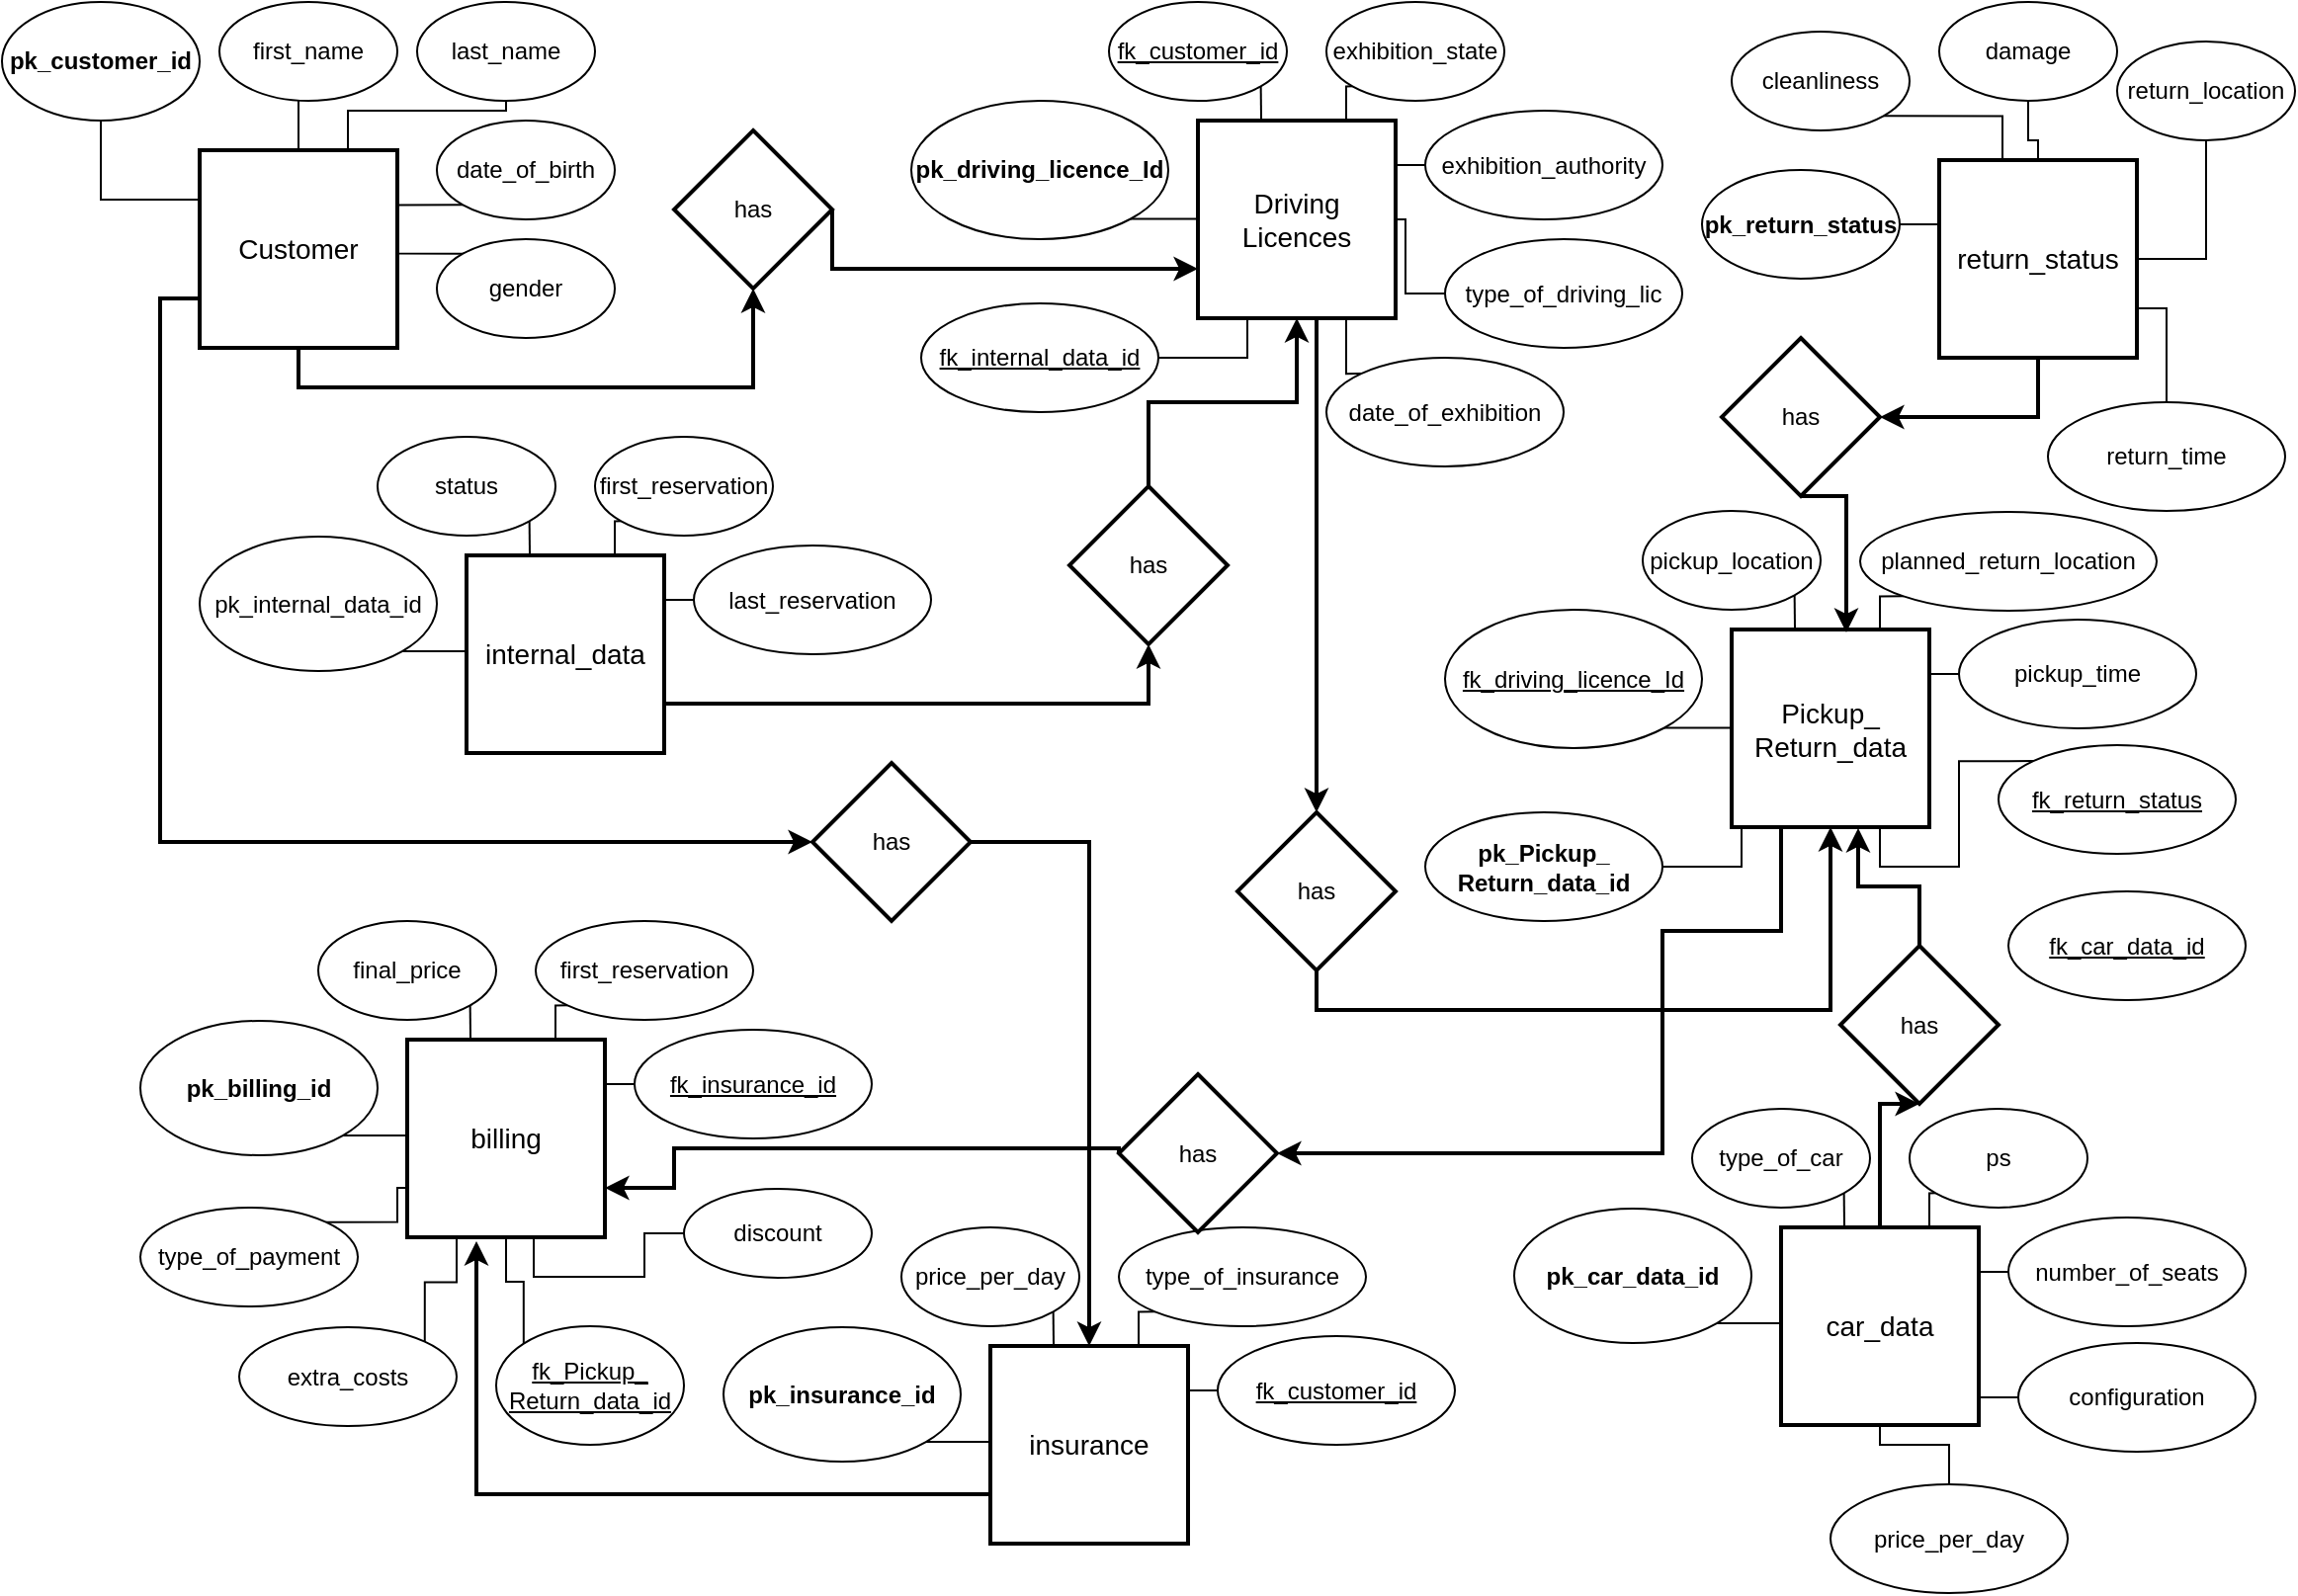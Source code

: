 <mxfile version="12.2.4" type="device" pages="1"><diagram id="8v6KsvQAqmQpDWRTodU2" name="Page-1"><mxGraphModel dx="1408" dy="777" grid="1" gridSize="10" guides="1" tooltips="1" connect="1" arrows="1" fold="1" page="1" pageScale="1" pageWidth="1169" pageHeight="827" math="0" shadow="0"><root><mxCell id="0"/><mxCell id="1" parent="0"/><mxCell id="tbabkfvFw17a81fnTqIx-90" style="edgeStyle=orthogonalEdgeStyle;rounded=0;orthogonalLoop=1;jettySize=auto;html=1;exitX=0.5;exitY=1;exitDx=0;exitDy=0;entryX=0.5;entryY=1;entryDx=0;entryDy=0;endArrow=classic;endFill=1;strokeWidth=2;" edge="1" parent="1" source="tbabkfvFw17a81fnTqIx-27" target="tbabkfvFw17a81fnTqIx-88"><mxGeometry relative="1" as="geometry"/></mxCell><mxCell id="tbabkfvFw17a81fnTqIx-181" style="edgeStyle=orthogonalEdgeStyle;rounded=0;orthogonalLoop=1;jettySize=auto;html=1;exitX=1;exitY=0.5;exitDx=0;exitDy=0;entryX=0.5;entryY=0;entryDx=0;entryDy=0;endArrow=classic;endFill=1;strokeWidth=2;" edge="1" parent="1" source="tbabkfvFw17a81fnTqIx-194" target="tbabkfvFw17a81fnTqIx-161"><mxGeometry relative="1" as="geometry"/></mxCell><mxCell id="tbabkfvFw17a81fnTqIx-27" value="Customer" style="strokeWidth=2;whiteSpace=wrap;html=1;align=center;fontSize=14;" vertex="1" parent="1"><mxGeometry x="100" y="85" width="100" height="100" as="geometry"/></mxCell><mxCell id="tbabkfvFw17a81fnTqIx-48" style="edgeStyle=orthogonalEdgeStyle;rounded=0;orthogonalLoop=1;jettySize=auto;html=1;entryX=0;entryY=0.25;entryDx=0;entryDy=0;endArrow=none;endFill=0;" edge="1" parent="1" source="tbabkfvFw17a81fnTqIx-28" target="tbabkfvFw17a81fnTqIx-27"><mxGeometry relative="1" as="geometry"/></mxCell><mxCell id="tbabkfvFw17a81fnTqIx-28" value="&lt;b&gt;pk_customer_id&lt;/b&gt;" style="ellipse;whiteSpace=wrap;html=1;" vertex="1" parent="1"><mxGeometry y="10" width="100" height="60" as="geometry"/></mxCell><mxCell id="tbabkfvFw17a81fnTqIx-49" value="" style="edgeStyle=orthogonalEdgeStyle;rounded=0;orthogonalLoop=1;jettySize=auto;html=1;endArrow=none;endFill=0;" edge="1" parent="1" source="tbabkfvFw17a81fnTqIx-32" target="tbabkfvFw17a81fnTqIx-27"><mxGeometry relative="1" as="geometry"><Array as="points"><mxPoint x="150" y="70"/><mxPoint x="150" y="70"/></Array></mxGeometry></mxCell><mxCell id="tbabkfvFw17a81fnTqIx-32" value="first_name" style="ellipse;whiteSpace=wrap;html=1;" vertex="1" parent="1"><mxGeometry x="110" y="10" width="90" height="50" as="geometry"/></mxCell><mxCell id="tbabkfvFw17a81fnTqIx-52" style="edgeStyle=orthogonalEdgeStyle;rounded=0;orthogonalLoop=1;jettySize=auto;html=1;exitX=0.5;exitY=1;exitDx=0;exitDy=0;entryX=0.75;entryY=0;entryDx=0;entryDy=0;endArrow=none;endFill=0;" edge="1" parent="1" source="tbabkfvFw17a81fnTqIx-33" target="tbabkfvFw17a81fnTqIx-27"><mxGeometry relative="1" as="geometry"><Array as="points"><mxPoint x="255" y="65"/><mxPoint x="175" y="65"/></Array></mxGeometry></mxCell><mxCell id="tbabkfvFw17a81fnTqIx-33" value="last_name" style="ellipse;whiteSpace=wrap;html=1;" vertex="1" parent="1"><mxGeometry x="210" y="10" width="90" height="50" as="geometry"/></mxCell><mxCell id="tbabkfvFw17a81fnTqIx-53" style="edgeStyle=orthogonalEdgeStyle;rounded=0;orthogonalLoop=1;jettySize=auto;html=1;exitX=0;exitY=1;exitDx=0;exitDy=0;entryX=1;entryY=0.33;entryDx=0;entryDy=0;entryPerimeter=0;endArrow=none;endFill=0;" edge="1" parent="1" source="tbabkfvFw17a81fnTqIx-34" target="tbabkfvFw17a81fnTqIx-27"><mxGeometry relative="1" as="geometry"/></mxCell><mxCell id="tbabkfvFw17a81fnTqIx-34" value="date_of_birth" style="ellipse;whiteSpace=wrap;html=1;" vertex="1" parent="1"><mxGeometry x="220" y="70" width="90" height="50" as="geometry"/></mxCell><mxCell id="tbabkfvFw17a81fnTqIx-119" style="edgeStyle=orthogonalEdgeStyle;rounded=0;orthogonalLoop=1;jettySize=auto;html=1;exitX=0.75;exitY=1;exitDx=0;exitDy=0;entryX=0.5;entryY=0;entryDx=0;entryDy=0;endArrow=classic;endFill=1;strokeWidth=2;" edge="1" parent="1" source="tbabkfvFw17a81fnTqIx-36" target="tbabkfvFw17a81fnTqIx-116"><mxGeometry relative="1" as="geometry"><Array as="points"><mxPoint x="665" y="170"/></Array></mxGeometry></mxCell><mxCell id="tbabkfvFw17a81fnTqIx-36" value="Driving Licences" style="strokeWidth=2;whiteSpace=wrap;html=1;align=center;fontSize=14;" vertex="1" parent="1"><mxGeometry x="605" y="70" width="100" height="100" as="geometry"/></mxCell><mxCell id="tbabkfvFw17a81fnTqIx-56" style="edgeStyle=orthogonalEdgeStyle;rounded=0;orthogonalLoop=1;jettySize=auto;html=1;exitX=1;exitY=1;exitDx=0;exitDy=0;entryX=0.32;entryY=-0.01;entryDx=0;entryDy=0;entryPerimeter=0;endArrow=none;endFill=0;" edge="1" parent="1" source="tbabkfvFw17a81fnTqIx-37" target="tbabkfvFw17a81fnTqIx-36"><mxGeometry relative="1" as="geometry"/></mxCell><mxCell id="tbabkfvFw17a81fnTqIx-37" value="&lt;u&gt;fk_customer_id&lt;/u&gt;" style="ellipse;whiteSpace=wrap;html=1;" vertex="1" parent="1"><mxGeometry x="560" y="10" width="90" height="50" as="geometry"/></mxCell><mxCell id="tbabkfvFw17a81fnTqIx-57" style="edgeStyle=orthogonalEdgeStyle;rounded=0;orthogonalLoop=1;jettySize=auto;html=1;exitX=0;exitY=1;exitDx=0;exitDy=0;entryX=0.75;entryY=0;entryDx=0;entryDy=0;endArrow=none;endFill=0;" edge="1" parent="1" source="tbabkfvFw17a81fnTqIx-38" target="tbabkfvFw17a81fnTqIx-36"><mxGeometry relative="1" as="geometry"/></mxCell><mxCell id="tbabkfvFw17a81fnTqIx-38" value="exhibition_state" style="ellipse;whiteSpace=wrap;html=1;" vertex="1" parent="1"><mxGeometry x="670" y="10" width="90" height="50" as="geometry"/></mxCell><mxCell id="tbabkfvFw17a81fnTqIx-55" style="edgeStyle=orthogonalEdgeStyle;rounded=0;orthogonalLoop=1;jettySize=auto;html=1;exitX=1;exitY=1;exitDx=0;exitDy=0;entryX=0;entryY=0.39;entryDx=0;entryDy=0;entryPerimeter=0;endArrow=none;endFill=0;" edge="1" parent="1" source="tbabkfvFw17a81fnTqIx-39" target="tbabkfvFw17a81fnTqIx-36"><mxGeometry relative="1" as="geometry"/></mxCell><mxCell id="tbabkfvFw17a81fnTqIx-39" value="&lt;b&gt;pk_driving_licence_Id&lt;/b&gt;" style="ellipse;whiteSpace=wrap;html=1;" vertex="1" parent="1"><mxGeometry x="460" y="60" width="130" height="70" as="geometry"/></mxCell><mxCell id="tbabkfvFw17a81fnTqIx-62" style="edgeStyle=orthogonalEdgeStyle;rounded=0;orthogonalLoop=1;jettySize=auto;html=1;exitX=0;exitY=0.5;exitDx=0;exitDy=0;entryX=1;entryY=0.25;entryDx=0;entryDy=0;endArrow=none;endFill=0;" edge="1" parent="1" source="tbabkfvFw17a81fnTqIx-40" target="tbabkfvFw17a81fnTqIx-36"><mxGeometry relative="1" as="geometry"/></mxCell><mxCell id="tbabkfvFw17a81fnTqIx-40" value="exhibition_authority" style="ellipse;whiteSpace=wrap;html=1;" vertex="1" parent="1"><mxGeometry x="720" y="65" width="120" height="55" as="geometry"/></mxCell><mxCell id="tbabkfvFw17a81fnTqIx-61" style="edgeStyle=orthogonalEdgeStyle;rounded=0;orthogonalLoop=1;jettySize=auto;html=1;exitX=0;exitY=0.5;exitDx=0;exitDy=0;endArrow=none;endFill=0;" edge="1" parent="1" source="tbabkfvFw17a81fnTqIx-41" target="tbabkfvFw17a81fnTqIx-36"><mxGeometry relative="1" as="geometry"/></mxCell><mxCell id="tbabkfvFw17a81fnTqIx-41" value="type_of_driving_lic" style="ellipse;whiteSpace=wrap;html=1;" vertex="1" parent="1"><mxGeometry x="730" y="130" width="120" height="55" as="geometry"/></mxCell><mxCell id="tbabkfvFw17a81fnTqIx-63" style="edgeStyle=orthogonalEdgeStyle;rounded=0;orthogonalLoop=1;jettySize=auto;html=1;exitX=0;exitY=0;exitDx=0;exitDy=0;entryX=0.75;entryY=1;entryDx=0;entryDy=0;endArrow=none;endFill=0;" edge="1" parent="1" source="tbabkfvFw17a81fnTqIx-43" target="tbabkfvFw17a81fnTqIx-36"><mxGeometry relative="1" as="geometry"/></mxCell><mxCell id="tbabkfvFw17a81fnTqIx-43" value="date_of_exhibition" style="ellipse;whiteSpace=wrap;html=1;" vertex="1" parent="1"><mxGeometry x="670" y="190" width="120" height="55" as="geometry"/></mxCell><mxCell id="tbabkfvFw17a81fnTqIx-54" style="edgeStyle=orthogonalEdgeStyle;rounded=0;orthogonalLoop=1;jettySize=auto;html=1;exitX=0;exitY=0;exitDx=0;exitDy=0;entryX=1;entryY=0.5;entryDx=0;entryDy=0;endArrow=none;endFill=0;" edge="1" parent="1" source="tbabkfvFw17a81fnTqIx-44" target="tbabkfvFw17a81fnTqIx-27"><mxGeometry relative="1" as="geometry"/></mxCell><mxCell id="tbabkfvFw17a81fnTqIx-44" value="gender" style="ellipse;whiteSpace=wrap;html=1;" vertex="1" parent="1"><mxGeometry x="220" y="130" width="90" height="50" as="geometry"/></mxCell><mxCell id="tbabkfvFw17a81fnTqIx-71" value="internal_data" style="strokeWidth=2;whiteSpace=wrap;html=1;align=center;fontSize=14;" vertex="1" parent="1"><mxGeometry x="235" y="290" width="100" height="100" as="geometry"/></mxCell><mxCell id="tbabkfvFw17a81fnTqIx-72" style="edgeStyle=orthogonalEdgeStyle;rounded=0;orthogonalLoop=1;jettySize=auto;html=1;exitX=1;exitY=1;exitDx=0;exitDy=0;entryX=0.32;entryY=-0.01;entryDx=0;entryDy=0;entryPerimeter=0;endArrow=none;endFill=0;" edge="1" source="tbabkfvFw17a81fnTqIx-73" target="tbabkfvFw17a81fnTqIx-71" parent="1"><mxGeometry relative="1" as="geometry"/></mxCell><mxCell id="tbabkfvFw17a81fnTqIx-73" value="status" style="ellipse;whiteSpace=wrap;html=1;" vertex="1" parent="1"><mxGeometry x="190" y="230" width="90" height="50" as="geometry"/></mxCell><mxCell id="tbabkfvFw17a81fnTqIx-74" style="edgeStyle=orthogonalEdgeStyle;rounded=0;orthogonalLoop=1;jettySize=auto;html=1;exitX=0;exitY=1;exitDx=0;exitDy=0;entryX=0.75;entryY=0;entryDx=0;entryDy=0;endArrow=none;endFill=0;" edge="1" source="tbabkfvFw17a81fnTqIx-75" target="tbabkfvFw17a81fnTqIx-71" parent="1"><mxGeometry relative="1" as="geometry"/></mxCell><mxCell id="tbabkfvFw17a81fnTqIx-75" value="first_reservation" style="ellipse;whiteSpace=wrap;html=1;" vertex="1" parent="1"><mxGeometry x="300" y="230" width="90" height="50" as="geometry"/></mxCell><mxCell id="tbabkfvFw17a81fnTqIx-76" style="edgeStyle=orthogonalEdgeStyle;rounded=0;orthogonalLoop=1;jettySize=auto;html=1;exitX=1;exitY=1;exitDx=0;exitDy=0;entryX=0;entryY=0.39;entryDx=0;entryDy=0;entryPerimeter=0;endArrow=none;endFill=0;" edge="1" source="tbabkfvFw17a81fnTqIx-77" target="tbabkfvFw17a81fnTqIx-71" parent="1"><mxGeometry relative="1" as="geometry"/></mxCell><mxCell id="tbabkfvFw17a81fnTqIx-77" value="pk_internal_data_id" style="ellipse;whiteSpace=wrap;html=1;" vertex="1" parent="1"><mxGeometry x="100" y="280.5" width="120" height="68" as="geometry"/></mxCell><mxCell id="tbabkfvFw17a81fnTqIx-78" style="edgeStyle=orthogonalEdgeStyle;rounded=0;orthogonalLoop=1;jettySize=auto;html=1;exitX=0;exitY=0.5;exitDx=0;exitDy=0;entryX=1;entryY=0.25;entryDx=0;entryDy=0;endArrow=none;endFill=0;" edge="1" source="tbabkfvFw17a81fnTqIx-79" target="tbabkfvFw17a81fnTqIx-71" parent="1"><mxGeometry relative="1" as="geometry"/></mxCell><mxCell id="tbabkfvFw17a81fnTqIx-79" value="last_reservation" style="ellipse;whiteSpace=wrap;html=1;" vertex="1" parent="1"><mxGeometry x="350" y="285" width="120" height="55" as="geometry"/></mxCell><mxCell id="tbabkfvFw17a81fnTqIx-87" style="edgeStyle=orthogonalEdgeStyle;rounded=0;orthogonalLoop=1;jettySize=auto;html=1;exitX=1;exitY=0.5;exitDx=0;exitDy=0;entryX=0.25;entryY=1;entryDx=0;entryDy=0;endArrow=none;endFill=0;" edge="1" parent="1" source="tbabkfvFw17a81fnTqIx-86" target="tbabkfvFw17a81fnTqIx-36"><mxGeometry relative="1" as="geometry"/></mxCell><mxCell id="tbabkfvFw17a81fnTqIx-86" value="&lt;u&gt;fk_internal_data_id&lt;/u&gt;" style="ellipse;whiteSpace=wrap;html=1;" vertex="1" parent="1"><mxGeometry x="465" y="162.5" width="120" height="55" as="geometry"/></mxCell><mxCell id="tbabkfvFw17a81fnTqIx-118" style="edgeStyle=orthogonalEdgeStyle;rounded=0;orthogonalLoop=1;jettySize=auto;html=1;exitX=1;exitY=0.5;exitDx=0;exitDy=0;entryX=0;entryY=0.75;entryDx=0;entryDy=0;endArrow=classic;endFill=1;strokeWidth=2;" edge="1" parent="1" source="tbabkfvFw17a81fnTqIx-88" target="tbabkfvFw17a81fnTqIx-36"><mxGeometry relative="1" as="geometry"><Array as="points"><mxPoint x="420" y="145"/></Array></mxGeometry></mxCell><mxCell id="tbabkfvFw17a81fnTqIx-88" value="has" style="rhombus;whiteSpace=wrap;html=1;strokeWidth=2;" vertex="1" parent="1"><mxGeometry x="340" y="75" width="80" height="80" as="geometry"/></mxCell><mxCell id="tbabkfvFw17a81fnTqIx-95" style="edgeStyle=orthogonalEdgeStyle;rounded=0;orthogonalLoop=1;jettySize=auto;html=1;exitX=0.5;exitY=0;exitDx=0;exitDy=0;entryX=0.5;entryY=1;entryDx=0;entryDy=0;endArrow=classic;endFill=1;strokeWidth=2;" edge="1" parent="1" source="tbabkfvFw17a81fnTqIx-89" target="tbabkfvFw17a81fnTqIx-36"><mxGeometry relative="1" as="geometry"/></mxCell><mxCell id="tbabkfvFw17a81fnTqIx-89" value="has" style="rhombus;whiteSpace=wrap;html=1;strokeWidth=2;" vertex="1" parent="1"><mxGeometry x="540" y="255" width="80" height="80" as="geometry"/></mxCell><mxCell id="tbabkfvFw17a81fnTqIx-94" style="edgeStyle=orthogonalEdgeStyle;rounded=0;orthogonalLoop=1;jettySize=auto;html=1;exitX=1;exitY=0.75;exitDx=0;exitDy=0;entryX=0.5;entryY=1;entryDx=0;entryDy=0;endArrow=classic;endFill=1;strokeWidth=2;" edge="1" parent="1" source="tbabkfvFw17a81fnTqIx-71" target="tbabkfvFw17a81fnTqIx-89"><mxGeometry relative="1" as="geometry"><mxPoint x="335" y="365" as="sourcePoint"/><mxPoint x="655" y="170" as="targetPoint"/></mxGeometry></mxCell><mxCell id="tbabkfvFw17a81fnTqIx-175" style="edgeStyle=orthogonalEdgeStyle;rounded=0;orthogonalLoop=1;jettySize=auto;html=1;entryX=1;entryY=0.75;entryDx=0;entryDy=0;endArrow=classic;endFill=1;strokeWidth=2;exitX=0;exitY=0.5;exitDx=0;exitDy=0;" edge="1" parent="1" source="tbabkfvFw17a81fnTqIx-191" target="tbabkfvFw17a81fnTqIx-170"><mxGeometry relative="1" as="geometry"><mxPoint x="560" y="590" as="sourcePoint"/><Array as="points"><mxPoint x="565" y="590"/><mxPoint x="340" y="590"/><mxPoint x="340" y="610"/></Array></mxGeometry></mxCell><mxCell id="tbabkfvFw17a81fnTqIx-100" value="&lt;div&gt;Pickup_&lt;/div&gt;&lt;div&gt;Return_data&lt;br&gt;&lt;/div&gt;" style="strokeWidth=2;whiteSpace=wrap;html=1;align=center;fontSize=14;" vertex="1" parent="1"><mxGeometry x="875" y="327.5" width="100" height="100" as="geometry"/></mxCell><mxCell id="tbabkfvFw17a81fnTqIx-101" style="edgeStyle=orthogonalEdgeStyle;rounded=0;orthogonalLoop=1;jettySize=auto;html=1;exitX=1;exitY=1;exitDx=0;exitDy=0;entryX=0.32;entryY=-0.01;entryDx=0;entryDy=0;entryPerimeter=0;endArrow=none;endFill=0;" edge="1" parent="1" source="tbabkfvFw17a81fnTqIx-102" target="tbabkfvFw17a81fnTqIx-100"><mxGeometry relative="1" as="geometry"/></mxCell><mxCell id="tbabkfvFw17a81fnTqIx-102" value="pickup_location" style="ellipse;whiteSpace=wrap;html=1;" vertex="1" parent="1"><mxGeometry x="830" y="267.5" width="90" height="50" as="geometry"/></mxCell><mxCell id="tbabkfvFw17a81fnTqIx-103" style="edgeStyle=orthogonalEdgeStyle;rounded=0;orthogonalLoop=1;jettySize=auto;html=1;exitX=0;exitY=1;exitDx=0;exitDy=0;entryX=0.75;entryY=0;entryDx=0;entryDy=0;endArrow=none;endFill=0;" edge="1" parent="1" source="tbabkfvFw17a81fnTqIx-104" target="tbabkfvFw17a81fnTqIx-100"><mxGeometry relative="1" as="geometry"/></mxCell><mxCell id="tbabkfvFw17a81fnTqIx-104" value="planned_return_location" style="ellipse;whiteSpace=wrap;html=1;" vertex="1" parent="1"><mxGeometry x="940" y="268" width="150" height="50" as="geometry"/></mxCell><mxCell id="tbabkfvFw17a81fnTqIx-105" style="edgeStyle=orthogonalEdgeStyle;rounded=0;orthogonalLoop=1;jettySize=auto;html=1;exitX=1;exitY=1;exitDx=0;exitDy=0;entryX=0;entryY=0.39;entryDx=0;entryDy=0;entryPerimeter=0;endArrow=none;endFill=0;" edge="1" parent="1" source="tbabkfvFw17a81fnTqIx-106" target="tbabkfvFw17a81fnTqIx-100"><mxGeometry relative="1" as="geometry"/></mxCell><mxCell id="tbabkfvFw17a81fnTqIx-106" value="&lt;u&gt;fk_driving_licence_Id&lt;/u&gt;" style="ellipse;whiteSpace=wrap;html=1;" vertex="1" parent="1"><mxGeometry x="730" y="317.5" width="130" height="70" as="geometry"/></mxCell><mxCell id="tbabkfvFw17a81fnTqIx-107" style="edgeStyle=orthogonalEdgeStyle;rounded=0;orthogonalLoop=1;jettySize=auto;html=1;exitX=0;exitY=0.5;exitDx=0;exitDy=0;entryX=1;entryY=0.25;entryDx=0;entryDy=0;endArrow=none;endFill=0;" edge="1" parent="1" source="tbabkfvFw17a81fnTqIx-108" target="tbabkfvFw17a81fnTqIx-100"><mxGeometry relative="1" as="geometry"/></mxCell><mxCell id="tbabkfvFw17a81fnTqIx-108" value="pickup_time" style="ellipse;whiteSpace=wrap;html=1;" vertex="1" parent="1"><mxGeometry x="990" y="322.5" width="120" height="55" as="geometry"/></mxCell><mxCell id="tbabkfvFw17a81fnTqIx-111" style="edgeStyle=orthogonalEdgeStyle;rounded=0;orthogonalLoop=1;jettySize=auto;html=1;exitX=0;exitY=0;exitDx=0;exitDy=0;entryX=0.75;entryY=1;entryDx=0;entryDy=0;endArrow=none;endFill=0;" edge="1" parent="1" source="tbabkfvFw17a81fnTqIx-112" target="tbabkfvFw17a81fnTqIx-100"><mxGeometry relative="1" as="geometry"/></mxCell><mxCell id="tbabkfvFw17a81fnTqIx-112" value="&lt;u&gt;fk_return_status&lt;/u&gt;" style="ellipse;whiteSpace=wrap;html=1;" vertex="1" parent="1"><mxGeometry x="1010" y="386" width="120" height="55" as="geometry"/></mxCell><mxCell id="tbabkfvFw17a81fnTqIx-113" style="edgeStyle=orthogonalEdgeStyle;rounded=0;orthogonalLoop=1;jettySize=auto;html=1;exitX=1;exitY=0.5;exitDx=0;exitDy=0;entryX=0.25;entryY=1;entryDx=0;entryDy=0;endArrow=none;endFill=0;" edge="1" parent="1" source="tbabkfvFw17a81fnTqIx-114" target="tbabkfvFw17a81fnTqIx-100"><mxGeometry relative="1" as="geometry"><Array as="points"><mxPoint x="880" y="448"/><mxPoint x="880" y="428"/></Array></mxGeometry></mxCell><mxCell id="tbabkfvFw17a81fnTqIx-114" value="&lt;div&gt;&lt;b&gt;pk_Pickup_&lt;/b&gt;&lt;/div&gt;&lt;div&gt;&lt;b&gt;Return_data_id&lt;br&gt;&lt;/b&gt;&lt;/div&gt;" style="ellipse;whiteSpace=wrap;html=1;" vertex="1" parent="1"><mxGeometry x="720" y="420" width="120" height="55" as="geometry"/></mxCell><mxCell id="tbabkfvFw17a81fnTqIx-115" style="edgeStyle=orthogonalEdgeStyle;rounded=0;orthogonalLoop=1;jettySize=auto;html=1;entryX=0.5;entryY=1;entryDx=0;entryDy=0;endArrow=classic;endFill=1;strokeWidth=2;exitX=0.5;exitY=1;exitDx=0;exitDy=0;" edge="1" parent="1" target="tbabkfvFw17a81fnTqIx-100" source="tbabkfvFw17a81fnTqIx-116"><mxGeometry relative="1" as="geometry"><mxPoint x="670" y="500" as="sourcePoint"/></mxGeometry></mxCell><mxCell id="tbabkfvFw17a81fnTqIx-116" value="has" style="rhombus;whiteSpace=wrap;html=1;strokeWidth=2;" vertex="1" parent="1"><mxGeometry x="625" y="420" width="80" height="80" as="geometry"/></mxCell><mxCell id="tbabkfvFw17a81fnTqIx-135" style="edgeStyle=orthogonalEdgeStyle;rounded=0;orthogonalLoop=1;jettySize=auto;html=1;exitX=0.5;exitY=1;exitDx=0;exitDy=0;entryX=1;entryY=0.5;entryDx=0;entryDy=0;endArrow=classic;endFill=1;strokeWidth=2;" edge="1" parent="1" source="tbabkfvFw17a81fnTqIx-120" target="tbabkfvFw17a81fnTqIx-133"><mxGeometry relative="1" as="geometry"/></mxCell><mxCell id="tbabkfvFw17a81fnTqIx-120" value="return_status" style="strokeWidth=2;whiteSpace=wrap;html=1;align=center;fontSize=14;" vertex="1" parent="1"><mxGeometry x="980" y="90" width="100" height="100" as="geometry"/></mxCell><mxCell id="tbabkfvFw17a81fnTqIx-121" style="edgeStyle=orthogonalEdgeStyle;rounded=0;orthogonalLoop=1;jettySize=auto;html=1;exitX=1;exitY=1;exitDx=0;exitDy=0;entryX=0.32;entryY=-0.01;entryDx=0;entryDy=0;entryPerimeter=0;endArrow=none;endFill=0;" edge="1" parent="1" source="tbabkfvFw17a81fnTqIx-122" target="tbabkfvFw17a81fnTqIx-120"><mxGeometry relative="1" as="geometry"/></mxCell><mxCell id="tbabkfvFw17a81fnTqIx-122" value="cleanliness" style="ellipse;whiteSpace=wrap;html=1;" vertex="1" parent="1"><mxGeometry x="875" y="25" width="90" height="50" as="geometry"/></mxCell><mxCell id="tbabkfvFw17a81fnTqIx-130" style="edgeStyle=orthogonalEdgeStyle;rounded=0;orthogonalLoop=1;jettySize=auto;html=1;exitX=1;exitY=0.5;exitDx=0;exitDy=0;entryX=0;entryY=0.25;entryDx=0;entryDy=0;endArrow=none;endFill=0;strokeWidth=1;" edge="1" parent="1" source="tbabkfvFw17a81fnTqIx-129" target="tbabkfvFw17a81fnTqIx-120"><mxGeometry relative="1" as="geometry"/></mxCell><mxCell id="tbabkfvFw17a81fnTqIx-129" value="&lt;b&gt;pk_return_status&lt;/b&gt;" style="ellipse;whiteSpace=wrap;html=1;" vertex="1" parent="1"><mxGeometry x="860" y="95" width="100" height="55" as="geometry"/></mxCell><mxCell id="tbabkfvFw17a81fnTqIx-132" style="edgeStyle=orthogonalEdgeStyle;rounded=0;orthogonalLoop=1;jettySize=auto;html=1;exitX=0.5;exitY=1;exitDx=0;exitDy=0;endArrow=none;endFill=0;strokeWidth=1;" edge="1" parent="1" source="tbabkfvFw17a81fnTqIx-131" target="tbabkfvFw17a81fnTqIx-120"><mxGeometry relative="1" as="geometry"/></mxCell><mxCell id="tbabkfvFw17a81fnTqIx-131" value="damage" style="ellipse;whiteSpace=wrap;html=1;" vertex="1" parent="1"><mxGeometry x="980" y="10" width="90" height="50" as="geometry"/></mxCell><mxCell id="tbabkfvFw17a81fnTqIx-136" style="edgeStyle=orthogonalEdgeStyle;rounded=0;orthogonalLoop=1;jettySize=auto;html=1;exitX=0.5;exitY=1;exitDx=0;exitDy=0;entryX=0.58;entryY=0.015;entryDx=0;entryDy=0;entryPerimeter=0;endArrow=classic;endFill=1;strokeWidth=2;" edge="1" parent="1" source="tbabkfvFw17a81fnTqIx-133" target="tbabkfvFw17a81fnTqIx-100"><mxGeometry relative="1" as="geometry"><Array as="points"><mxPoint x="933" y="260"/></Array></mxGeometry></mxCell><mxCell id="tbabkfvFw17a81fnTqIx-133" value="has" style="rhombus;whiteSpace=wrap;html=1;strokeWidth=2;" vertex="1" parent="1"><mxGeometry x="870" y="180" width="80" height="80" as="geometry"/></mxCell><mxCell id="tbabkfvFw17a81fnTqIx-140" style="edgeStyle=orthogonalEdgeStyle;rounded=0;orthogonalLoop=1;jettySize=auto;html=1;exitX=0.5;exitY=0;exitDx=0;exitDy=0;entryX=1;entryY=0.75;entryDx=0;entryDy=0;endArrow=none;endFill=0;strokeWidth=1;" edge="1" parent="1" source="tbabkfvFw17a81fnTqIx-137" target="tbabkfvFw17a81fnTqIx-120"><mxGeometry relative="1" as="geometry"><Array as="points"><mxPoint x="1095" y="165"/></Array></mxGeometry></mxCell><mxCell id="tbabkfvFw17a81fnTqIx-137" value="return_time" style="ellipse;whiteSpace=wrap;html=1;" vertex="1" parent="1"><mxGeometry x="1035" y="212.5" width="120" height="55" as="geometry"/></mxCell><mxCell id="tbabkfvFw17a81fnTqIx-139" style="edgeStyle=orthogonalEdgeStyle;rounded=0;orthogonalLoop=1;jettySize=auto;html=1;exitX=0.5;exitY=1;exitDx=0;exitDy=0;entryX=1;entryY=0.5;entryDx=0;entryDy=0;endArrow=none;endFill=0;strokeWidth=1;" edge="1" parent="1" source="tbabkfvFw17a81fnTqIx-138" target="tbabkfvFw17a81fnTqIx-120"><mxGeometry relative="1" as="geometry"/></mxCell><mxCell id="tbabkfvFw17a81fnTqIx-138" value="return_location" style="ellipse;whiteSpace=wrap;html=1;" vertex="1" parent="1"><mxGeometry x="1070" y="30" width="90" height="50" as="geometry"/></mxCell><mxCell id="tbabkfvFw17a81fnTqIx-155" style="edgeStyle=orthogonalEdgeStyle;rounded=0;orthogonalLoop=1;jettySize=auto;html=1;exitX=0.5;exitY=0;exitDx=0;exitDy=0;entryX=0.5;entryY=1;entryDx=0;entryDy=0;endArrow=classic;endFill=1;strokeWidth=2;" edge="1" parent="1" source="tbabkfvFw17a81fnTqIx-141" target="tbabkfvFw17a81fnTqIx-153"><mxGeometry relative="1" as="geometry"><Array as="points"><mxPoint x="950" y="568"/></Array></mxGeometry></mxCell><mxCell id="tbabkfvFw17a81fnTqIx-141" value="car_data" style="strokeWidth=2;whiteSpace=wrap;html=1;align=center;fontSize=14;" vertex="1" parent="1"><mxGeometry x="900" y="630" width="100" height="100" as="geometry"/></mxCell><mxCell id="tbabkfvFw17a81fnTqIx-142" style="edgeStyle=orthogonalEdgeStyle;rounded=0;orthogonalLoop=1;jettySize=auto;html=1;exitX=1;exitY=1;exitDx=0;exitDy=0;entryX=0.32;entryY=-0.01;entryDx=0;entryDy=0;entryPerimeter=0;endArrow=none;endFill=0;" edge="1" parent="1" source="tbabkfvFw17a81fnTqIx-143" target="tbabkfvFw17a81fnTqIx-141"><mxGeometry relative="1" as="geometry"/></mxCell><mxCell id="tbabkfvFw17a81fnTqIx-143" value="type_of_car" style="ellipse;whiteSpace=wrap;html=1;" vertex="1" parent="1"><mxGeometry x="855" y="570" width="90" height="50" as="geometry"/></mxCell><mxCell id="tbabkfvFw17a81fnTqIx-144" style="edgeStyle=orthogonalEdgeStyle;rounded=0;orthogonalLoop=1;jettySize=auto;html=1;exitX=0;exitY=1;exitDx=0;exitDy=0;entryX=0.75;entryY=0;entryDx=0;entryDy=0;endArrow=none;endFill=0;" edge="1" parent="1" source="tbabkfvFw17a81fnTqIx-145" target="tbabkfvFw17a81fnTqIx-141"><mxGeometry relative="1" as="geometry"/></mxCell><mxCell id="tbabkfvFw17a81fnTqIx-145" value="ps" style="ellipse;whiteSpace=wrap;html=1;" vertex="1" parent="1"><mxGeometry x="965" y="570" width="90" height="50" as="geometry"/></mxCell><mxCell id="tbabkfvFw17a81fnTqIx-146" style="edgeStyle=orthogonalEdgeStyle;rounded=0;orthogonalLoop=1;jettySize=auto;html=1;exitX=1;exitY=1;exitDx=0;exitDy=0;entryX=0;entryY=0.39;entryDx=0;entryDy=0;entryPerimeter=0;endArrow=none;endFill=0;" edge="1" parent="1" source="tbabkfvFw17a81fnTqIx-147" target="tbabkfvFw17a81fnTqIx-141"><mxGeometry relative="1" as="geometry"/></mxCell><mxCell id="tbabkfvFw17a81fnTqIx-147" value="&lt;b&gt;pk_car_data_id&lt;/b&gt;" style="ellipse;whiteSpace=wrap;html=1;" vertex="1" parent="1"><mxGeometry x="765" y="620.5" width="120" height="68" as="geometry"/></mxCell><mxCell id="tbabkfvFw17a81fnTqIx-148" style="edgeStyle=orthogonalEdgeStyle;rounded=0;orthogonalLoop=1;jettySize=auto;html=1;exitX=0;exitY=0.5;exitDx=0;exitDy=0;entryX=1;entryY=0.25;entryDx=0;entryDy=0;endArrow=none;endFill=0;" edge="1" parent="1" source="tbabkfvFw17a81fnTqIx-149" target="tbabkfvFw17a81fnTqIx-141"><mxGeometry relative="1" as="geometry"/></mxCell><mxCell id="tbabkfvFw17a81fnTqIx-149" value="number_of_seats" style="ellipse;whiteSpace=wrap;html=1;" vertex="1" parent="1"><mxGeometry x="1015" y="625" width="120" height="55" as="geometry"/></mxCell><mxCell id="tbabkfvFw17a81fnTqIx-150" value="&lt;u&gt;fk_car_data_id&lt;/u&gt;" style="ellipse;whiteSpace=wrap;html=1;" vertex="1" parent="1"><mxGeometry x="1015" y="460" width="120" height="55" as="geometry"/></mxCell><mxCell id="tbabkfvFw17a81fnTqIx-152" style="edgeStyle=orthogonalEdgeStyle;rounded=0;orthogonalLoop=1;jettySize=auto;html=1;exitX=0;exitY=0.5;exitDx=0;exitDy=0;entryX=1;entryY=0.75;entryDx=0;entryDy=0;endArrow=none;endFill=0;strokeWidth=1;" edge="1" parent="1" source="tbabkfvFw17a81fnTqIx-151" target="tbabkfvFw17a81fnTqIx-141"><mxGeometry relative="1" as="geometry"/></mxCell><mxCell id="tbabkfvFw17a81fnTqIx-151" value="configuration" style="ellipse;whiteSpace=wrap;html=1;" vertex="1" parent="1"><mxGeometry x="1020" y="688.5" width="120" height="55" as="geometry"/></mxCell><mxCell id="tbabkfvFw17a81fnTqIx-156" style="edgeStyle=orthogonalEdgeStyle;rounded=0;orthogonalLoop=1;jettySize=auto;html=1;exitX=0.5;exitY=0;exitDx=0;exitDy=0;entryX=0.64;entryY=1.005;entryDx=0;entryDy=0;entryPerimeter=0;endArrow=classic;endFill=1;strokeWidth=2;" edge="1" parent="1" source="tbabkfvFw17a81fnTqIx-153" target="tbabkfvFw17a81fnTqIx-100"><mxGeometry relative="1" as="geometry"/></mxCell><mxCell id="tbabkfvFw17a81fnTqIx-153" value="has" style="rhombus;whiteSpace=wrap;html=1;strokeWidth=2;" vertex="1" parent="1"><mxGeometry x="930" y="487.5" width="80" height="80" as="geometry"/></mxCell><mxCell id="tbabkfvFw17a81fnTqIx-157" style="edgeStyle=orthogonalEdgeStyle;rounded=0;orthogonalLoop=1;jettySize=auto;html=1;exitX=1;exitY=1;exitDx=0;exitDy=0;entryX=0.32;entryY=-0.01;entryDx=0;entryDy=0;entryPerimeter=0;endArrow=none;endFill=0;" edge="1" source="tbabkfvFw17a81fnTqIx-162" target="tbabkfvFw17a81fnTqIx-161" parent="1"><mxGeometry relative="1" as="geometry"/></mxCell><mxCell id="tbabkfvFw17a81fnTqIx-158" style="edgeStyle=orthogonalEdgeStyle;rounded=0;orthogonalLoop=1;jettySize=auto;html=1;exitX=0;exitY=1;exitDx=0;exitDy=0;entryX=0.75;entryY=0;entryDx=0;entryDy=0;endArrow=none;endFill=0;" edge="1" source="tbabkfvFw17a81fnTqIx-163" target="tbabkfvFw17a81fnTqIx-161" parent="1"><mxGeometry relative="1" as="geometry"/></mxCell><mxCell id="tbabkfvFw17a81fnTqIx-159" style="edgeStyle=orthogonalEdgeStyle;rounded=0;orthogonalLoop=1;jettySize=auto;html=1;exitX=1;exitY=1;exitDx=0;exitDy=0;entryX=0;entryY=0.39;entryDx=0;entryDy=0;entryPerimeter=0;endArrow=none;endFill=0;" edge="1" source="tbabkfvFw17a81fnTqIx-164" target="tbabkfvFw17a81fnTqIx-161" parent="1"><mxGeometry relative="1" as="geometry"/></mxCell><mxCell id="tbabkfvFw17a81fnTqIx-160" style="edgeStyle=orthogonalEdgeStyle;rounded=0;orthogonalLoop=1;jettySize=auto;html=1;exitX=0;exitY=0.5;exitDx=0;exitDy=0;entryX=1;entryY=0.25;entryDx=0;entryDy=0;endArrow=none;endFill=0;" edge="1" source="tbabkfvFw17a81fnTqIx-165" target="tbabkfvFw17a81fnTqIx-161" parent="1"><mxGeometry relative="1" as="geometry"/></mxCell><mxCell id="tbabkfvFw17a81fnTqIx-179" style="edgeStyle=orthogonalEdgeStyle;rounded=0;orthogonalLoop=1;jettySize=auto;html=1;exitX=0;exitY=0.75;exitDx=0;exitDy=0;entryX=0.35;entryY=1.02;entryDx=0;entryDy=0;endArrow=classic;endFill=1;strokeWidth=2;entryPerimeter=0;" edge="1" parent="1" source="tbabkfvFw17a81fnTqIx-161" target="tbabkfvFw17a81fnTqIx-170"><mxGeometry relative="1" as="geometry"/></mxCell><mxCell id="tbabkfvFw17a81fnTqIx-161" value="insurance" style="strokeWidth=2;whiteSpace=wrap;html=1;align=center;fontSize=14;" vertex="1" parent="1"><mxGeometry x="500" y="690" width="100" height="100" as="geometry"/></mxCell><mxCell id="tbabkfvFw17a81fnTqIx-162" value="price_per_day" style="ellipse;whiteSpace=wrap;html=1;" vertex="1" parent="1"><mxGeometry x="455" y="630" width="90" height="50" as="geometry"/></mxCell><mxCell id="tbabkfvFw17a81fnTqIx-163" value="type_of_insurance" style="ellipse;whiteSpace=wrap;html=1;" vertex="1" parent="1"><mxGeometry x="565" y="630" width="125" height="50" as="geometry"/></mxCell><mxCell id="tbabkfvFw17a81fnTqIx-164" value="&lt;b&gt;pk_insurance_id&lt;/b&gt;" style="ellipse;whiteSpace=wrap;html=1;" vertex="1" parent="1"><mxGeometry x="365" y="680.5" width="120" height="68" as="geometry"/></mxCell><mxCell id="tbabkfvFw17a81fnTqIx-165" value="&lt;u&gt;fk_customer_id&lt;/u&gt;" style="ellipse;whiteSpace=wrap;html=1;" vertex="1" parent="1"><mxGeometry x="615" y="685" width="120" height="55" as="geometry"/></mxCell><mxCell id="tbabkfvFw17a81fnTqIx-166" style="edgeStyle=orthogonalEdgeStyle;rounded=0;orthogonalLoop=1;jettySize=auto;html=1;exitX=1;exitY=1;exitDx=0;exitDy=0;entryX=0.32;entryY=-0.01;entryDx=0;entryDy=0;entryPerimeter=0;endArrow=none;endFill=0;" edge="1" source="tbabkfvFw17a81fnTqIx-171" target="tbabkfvFw17a81fnTqIx-170" parent="1"><mxGeometry relative="1" as="geometry"/></mxCell><mxCell id="tbabkfvFw17a81fnTqIx-167" style="edgeStyle=orthogonalEdgeStyle;rounded=0;orthogonalLoop=1;jettySize=auto;html=1;exitX=0;exitY=1;exitDx=0;exitDy=0;entryX=0.75;entryY=0;entryDx=0;entryDy=0;endArrow=none;endFill=0;" edge="1" source="tbabkfvFw17a81fnTqIx-172" target="tbabkfvFw17a81fnTqIx-170" parent="1"><mxGeometry relative="1" as="geometry"/></mxCell><mxCell id="tbabkfvFw17a81fnTqIx-168" style="edgeStyle=orthogonalEdgeStyle;rounded=0;orthogonalLoop=1;jettySize=auto;html=1;exitX=1;exitY=1;exitDx=0;exitDy=0;entryX=0;entryY=0.39;entryDx=0;entryDy=0;entryPerimeter=0;endArrow=none;endFill=0;" edge="1" source="tbabkfvFw17a81fnTqIx-173" target="tbabkfvFw17a81fnTqIx-170" parent="1"><mxGeometry relative="1" as="geometry"/></mxCell><mxCell id="tbabkfvFw17a81fnTqIx-169" style="edgeStyle=orthogonalEdgeStyle;rounded=0;orthogonalLoop=1;jettySize=auto;html=1;exitX=0;exitY=0.5;exitDx=0;exitDy=0;entryX=1;entryY=0.25;entryDx=0;entryDy=0;endArrow=none;endFill=0;" edge="1" source="tbabkfvFw17a81fnTqIx-174" target="tbabkfvFw17a81fnTqIx-170" parent="1"><mxGeometry relative="1" as="geometry"/></mxCell><mxCell id="tbabkfvFw17a81fnTqIx-170" value="billing" style="strokeWidth=2;whiteSpace=wrap;html=1;align=center;fontSize=14;" vertex="1" parent="1"><mxGeometry x="205" y="535" width="100" height="100" as="geometry"/></mxCell><mxCell id="tbabkfvFw17a81fnTqIx-171" value="final_price" style="ellipse;whiteSpace=wrap;html=1;" vertex="1" parent="1"><mxGeometry x="160" y="475" width="90" height="50" as="geometry"/></mxCell><mxCell id="tbabkfvFw17a81fnTqIx-172" value="first_reservation" style="ellipse;whiteSpace=wrap;html=1;" vertex="1" parent="1"><mxGeometry x="270" y="475" width="110" height="50" as="geometry"/></mxCell><mxCell id="tbabkfvFw17a81fnTqIx-173" value="&lt;b&gt;pk_billing_id&lt;/b&gt;" style="ellipse;whiteSpace=wrap;html=1;" vertex="1" parent="1"><mxGeometry x="70" y="525.5" width="120" height="68" as="geometry"/></mxCell><mxCell id="tbabkfvFw17a81fnTqIx-174" value="&lt;u&gt;fk_insurance_id&lt;/u&gt;" style="ellipse;whiteSpace=wrap;html=1;" vertex="1" parent="1"><mxGeometry x="320" y="530" width="120" height="55" as="geometry"/></mxCell><mxCell id="tbabkfvFw17a81fnTqIx-177" style="edgeStyle=orthogonalEdgeStyle;rounded=0;orthogonalLoop=1;jettySize=auto;html=1;exitX=0.5;exitY=0;exitDx=0;exitDy=0;entryX=0.5;entryY=1;entryDx=0;entryDy=0;endArrow=none;endFill=0;strokeWidth=1;" edge="1" parent="1" source="tbabkfvFw17a81fnTqIx-176" target="tbabkfvFw17a81fnTqIx-141"><mxGeometry relative="1" as="geometry"/></mxCell><mxCell id="tbabkfvFw17a81fnTqIx-176" value="price_per_day" style="ellipse;whiteSpace=wrap;html=1;" vertex="1" parent="1"><mxGeometry x="925" y="760" width="120" height="55" as="geometry"/></mxCell><mxCell id="tbabkfvFw17a81fnTqIx-188" style="edgeStyle=orthogonalEdgeStyle;rounded=0;orthogonalLoop=1;jettySize=auto;html=1;exitX=1;exitY=0;exitDx=0;exitDy=0;entryX=0;entryY=0.75;entryDx=0;entryDy=0;endArrow=none;endFill=0;strokeWidth=1;" edge="1" parent="1" source="tbabkfvFw17a81fnTqIx-182" target="tbabkfvFw17a81fnTqIx-170"><mxGeometry relative="1" as="geometry"/></mxCell><mxCell id="tbabkfvFw17a81fnTqIx-182" value="type_of_payment" style="ellipse;whiteSpace=wrap;html=1;" vertex="1" parent="1"><mxGeometry x="70" y="620" width="110" height="50" as="geometry"/></mxCell><mxCell id="tbabkfvFw17a81fnTqIx-187" style="edgeStyle=orthogonalEdgeStyle;rounded=0;orthogonalLoop=1;jettySize=auto;html=1;exitX=1;exitY=0;exitDx=0;exitDy=0;entryX=0.25;entryY=1;entryDx=0;entryDy=0;endArrow=none;endFill=0;strokeWidth=1;" edge="1" parent="1" source="tbabkfvFw17a81fnTqIx-183" target="tbabkfvFw17a81fnTqIx-170"><mxGeometry relative="1" as="geometry"/></mxCell><mxCell id="tbabkfvFw17a81fnTqIx-183" value="extra_costs" style="ellipse;whiteSpace=wrap;html=1;" vertex="1" parent="1"><mxGeometry x="120" y="680.5" width="110" height="50" as="geometry"/></mxCell><mxCell id="tbabkfvFw17a81fnTqIx-186" style="edgeStyle=orthogonalEdgeStyle;rounded=0;orthogonalLoop=1;jettySize=auto;html=1;exitX=0;exitY=0.5;exitDx=0;exitDy=0;entryX=0.64;entryY=1;entryDx=0;entryDy=0;entryPerimeter=0;endArrow=none;endFill=0;strokeWidth=1;" edge="1" parent="1" source="tbabkfvFw17a81fnTqIx-184" target="tbabkfvFw17a81fnTqIx-170"><mxGeometry relative="1" as="geometry"/></mxCell><mxCell id="tbabkfvFw17a81fnTqIx-184" value="discount" style="ellipse;whiteSpace=wrap;html=1;" vertex="1" parent="1"><mxGeometry x="345" y="610.5" width="95" height="45" as="geometry"/></mxCell><mxCell id="tbabkfvFw17a81fnTqIx-190" style="edgeStyle=orthogonalEdgeStyle;rounded=0;orthogonalLoop=1;jettySize=auto;html=1;exitX=0;exitY=0;exitDx=0;exitDy=0;entryX=0.5;entryY=1;entryDx=0;entryDy=0;endArrow=none;endFill=0;strokeWidth=1;" edge="1" parent="1" source="tbabkfvFw17a81fnTqIx-189" target="tbabkfvFw17a81fnTqIx-170"><mxGeometry relative="1" as="geometry"/></mxCell><mxCell id="tbabkfvFw17a81fnTqIx-189" value="&lt;div&gt;&lt;u&gt;fk_Pickup_&lt;/u&gt;&lt;/div&gt;&lt;div&gt;&lt;u&gt;Return_data_id&lt;br&gt;&lt;/u&gt;&lt;/div&gt;" style="ellipse;whiteSpace=wrap;html=1;" vertex="1" parent="1"><mxGeometry x="250" y="680" width="95" height="60" as="geometry"/></mxCell><mxCell id="tbabkfvFw17a81fnTqIx-191" value="has" style="rhombus;whiteSpace=wrap;html=1;strokeWidth=2;" vertex="1" parent="1"><mxGeometry x="565" y="552.5" width="80" height="80" as="geometry"/></mxCell><mxCell id="tbabkfvFw17a81fnTqIx-192" style="edgeStyle=orthogonalEdgeStyle;rounded=0;orthogonalLoop=1;jettySize=auto;html=1;exitX=0.25;exitY=1;exitDx=0;exitDy=0;entryX=1;entryY=0.5;entryDx=0;entryDy=0;endArrow=classic;endFill=1;strokeWidth=2;" edge="1" parent="1" source="tbabkfvFw17a81fnTqIx-100" target="tbabkfvFw17a81fnTqIx-191"><mxGeometry relative="1" as="geometry"><mxPoint x="900" y="428" as="sourcePoint"/><mxPoint x="305" y="610" as="targetPoint"/><Array as="points"><mxPoint x="900" y="480"/><mxPoint x="840" y="480"/><mxPoint x="840" y="593"/></Array></mxGeometry></mxCell><mxCell id="tbabkfvFw17a81fnTqIx-194" value="has" style="rhombus;whiteSpace=wrap;html=1;strokeWidth=2;" vertex="1" parent="1"><mxGeometry x="410" y="395" width="80" height="80" as="geometry"/></mxCell><mxCell id="tbabkfvFw17a81fnTqIx-195" style="edgeStyle=orthogonalEdgeStyle;rounded=0;orthogonalLoop=1;jettySize=auto;html=1;exitX=0;exitY=0.75;exitDx=0;exitDy=0;entryX=0;entryY=0.5;entryDx=0;entryDy=0;endArrow=classic;endFill=1;strokeWidth=2;" edge="1" parent="1" source="tbabkfvFw17a81fnTqIx-27" target="tbabkfvFw17a81fnTqIx-194"><mxGeometry relative="1" as="geometry"><mxPoint x="100" y="160" as="sourcePoint"/><mxPoint x="550" y="690" as="targetPoint"/><Array as="points"><mxPoint x="80" y="160"/><mxPoint x="80" y="435"/></Array></mxGeometry></mxCell></root></mxGraphModel></diagram></mxfile>